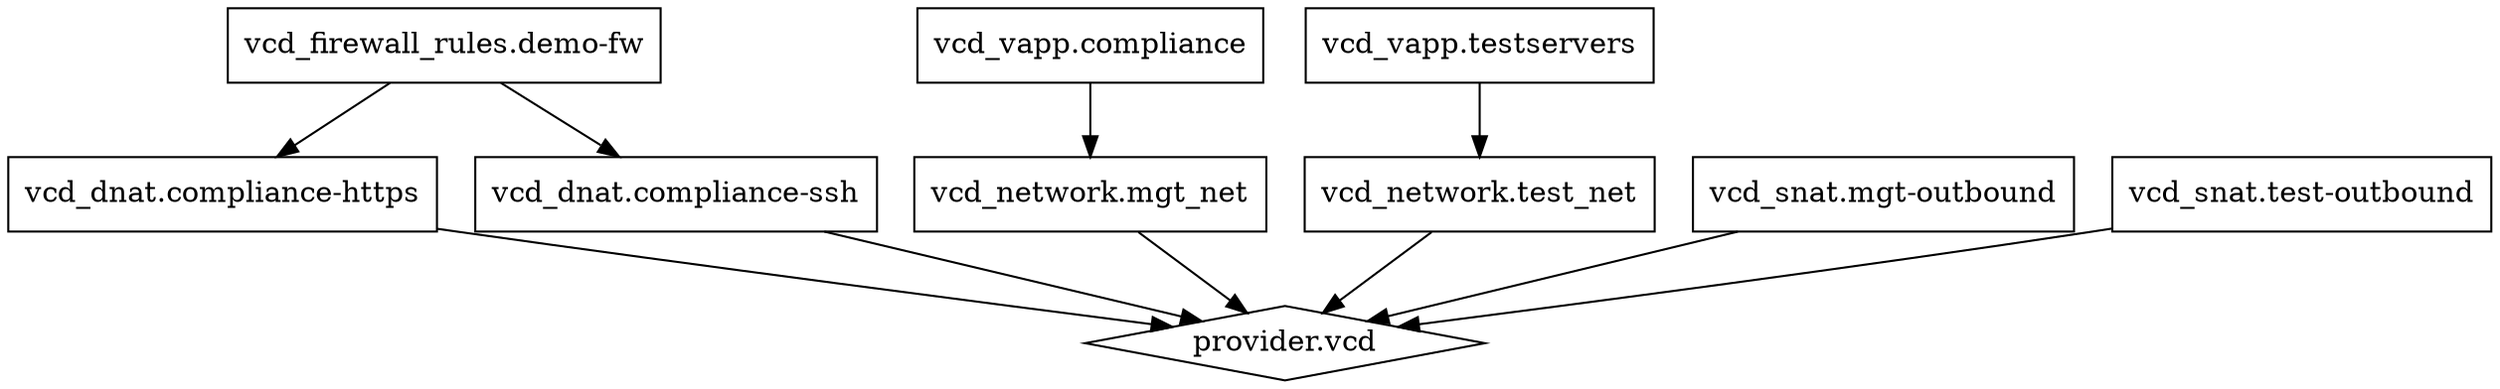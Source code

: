 digraph {
	compound = "true"
	newrank = "true"
	subgraph "root" {
		"[root] provider.vcd" [label = "provider.vcd", shape = "diamond"]
		"[root] vcd_dnat.compliance-https" [label = "vcd_dnat.compliance-https", shape = "box"]
		"[root] vcd_dnat.compliance-ssh" [label = "vcd_dnat.compliance-ssh", shape = "box"]
		"[root] vcd_firewall_rules.demo-fw" [label = "vcd_firewall_rules.demo-fw", shape = "box"]
		"[root] vcd_network.mgt_net" [label = "vcd_network.mgt_net", shape = "box"]
		"[root] vcd_network.test_net" [label = "vcd_network.test_net", shape = "box"]
		"[root] vcd_snat.mgt-outbound" [label = "vcd_snat.mgt-outbound", shape = "box"]
		"[root] vcd_snat.test-outbound" [label = "vcd_snat.test-outbound", shape = "box"]
		"[root] vcd_vapp.compliance" [label = "vcd_vapp.compliance", shape = "box"]
		"[root] vcd_vapp.testservers" [label = "vcd_vapp.testservers", shape = "box"]
		"[root] vcd_dnat.compliance-https" -> "[root] provider.vcd"
		"[root] vcd_dnat.compliance-ssh" -> "[root] provider.vcd"
		"[root] vcd_firewall_rules.demo-fw" -> "[root] vcd_dnat.compliance-https"
		"[root] vcd_firewall_rules.demo-fw" -> "[root] vcd_dnat.compliance-ssh"
		"[root] vcd_network.mgt_net" -> "[root] provider.vcd"
		"[root] vcd_network.test_net" -> "[root] provider.vcd"
		"[root] vcd_snat.mgt-outbound" -> "[root] provider.vcd"
		"[root] vcd_snat.test-outbound" -> "[root] provider.vcd"
		"[root] vcd_vapp.compliance" -> "[root] vcd_network.mgt_net"
		"[root] vcd_vapp.testservers" -> "[root] vcd_network.test_net"
	}
}

